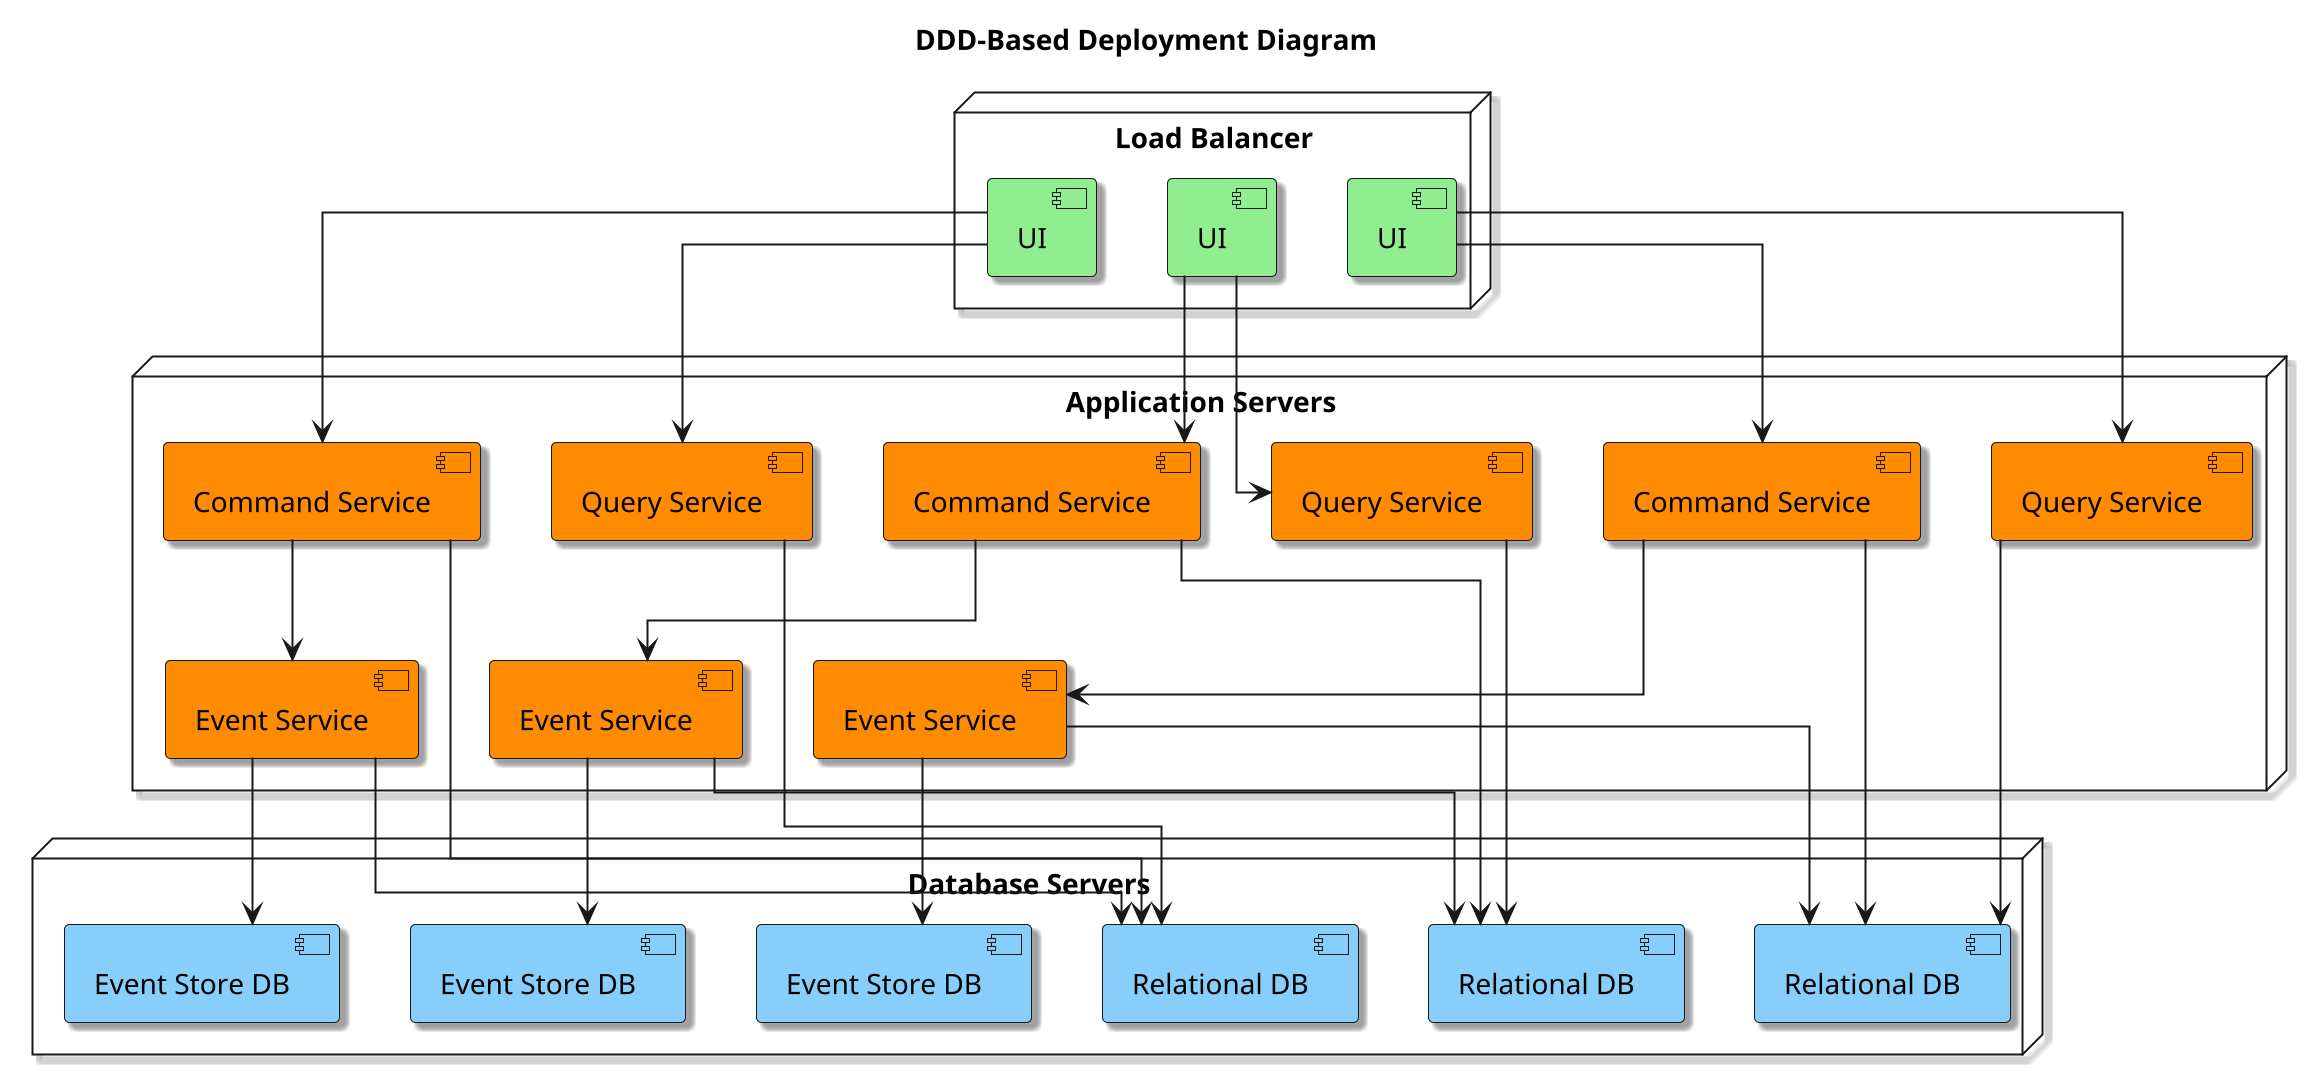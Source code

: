 @startuml
title DDD-Based Deployment Diagram
scale 2

skinparam linetype ortho
skinparam shadowing true

node "Load Balancer" {
  component "UI" as UI1 #LightGreen
  component "UI" as UI2 #LightGreen
  component "UI" as UI3 #LightGreen
}

node "Application Servers" {
  component "Command Service" as Cmd1 #Darkorange
  component "Command Service" as Cmd2 #Darkorange
  component "Command Service" as Cmd3 #Darkorange
  component "Query Service" as Qry1 #Darkorange
  component "Query Service" as Qry2 #Darkorange
  component "Query Service" as Qry3 #Darkorange
  component "Event Service" as Evnt1 #Darkorange
  component "Event Service" as Evnt2 #Darkorange
  component "Event Service" as Evnt3 #Darkorange
}

node "Database Servers" {
  component "Relational DB" as DB1 #LightSkyBlue
  component "Relational DB" as DB2 #LightSkyBlue
  component "Relational DB" as DB3 #LightSkyBlue
  component "Event Store DB" as ES1 #LightSkyBlue
  component "Event Store DB" as ES2 #LightSkyBlue
  component "Event Store DB" as ES3 #LightSkyBlue
}

UI1 --> Cmd1
UI2 --> Cmd2
UI3 --> Cmd3

UI1 --> Qry1
UI2 --> Qry2
UI3 --> Qry3

Cmd1 --> DB1
Cmd2 --> DB2
Cmd3 --> DB3

Qry1 --> DB1
Qry2 --> DB2
Qry3 --> DB3

Evnt1 --> ES1
Evnt2 --> ES2
Evnt3 --> ES3

Cmd1 --> Evnt1
Cmd2 --> Evnt2
Cmd3 --> Evnt3

Evnt1 --> DB1
Evnt2 --> DB2
Evnt3 --> DB3

@enduml
